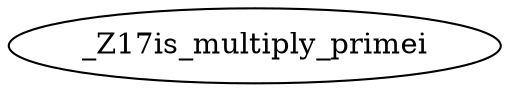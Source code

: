 digraph CallGraph {
    // Nodes
    _Z17is_multiply_primei [label="_Z17is_multiply_primei"];

    // Edges
}